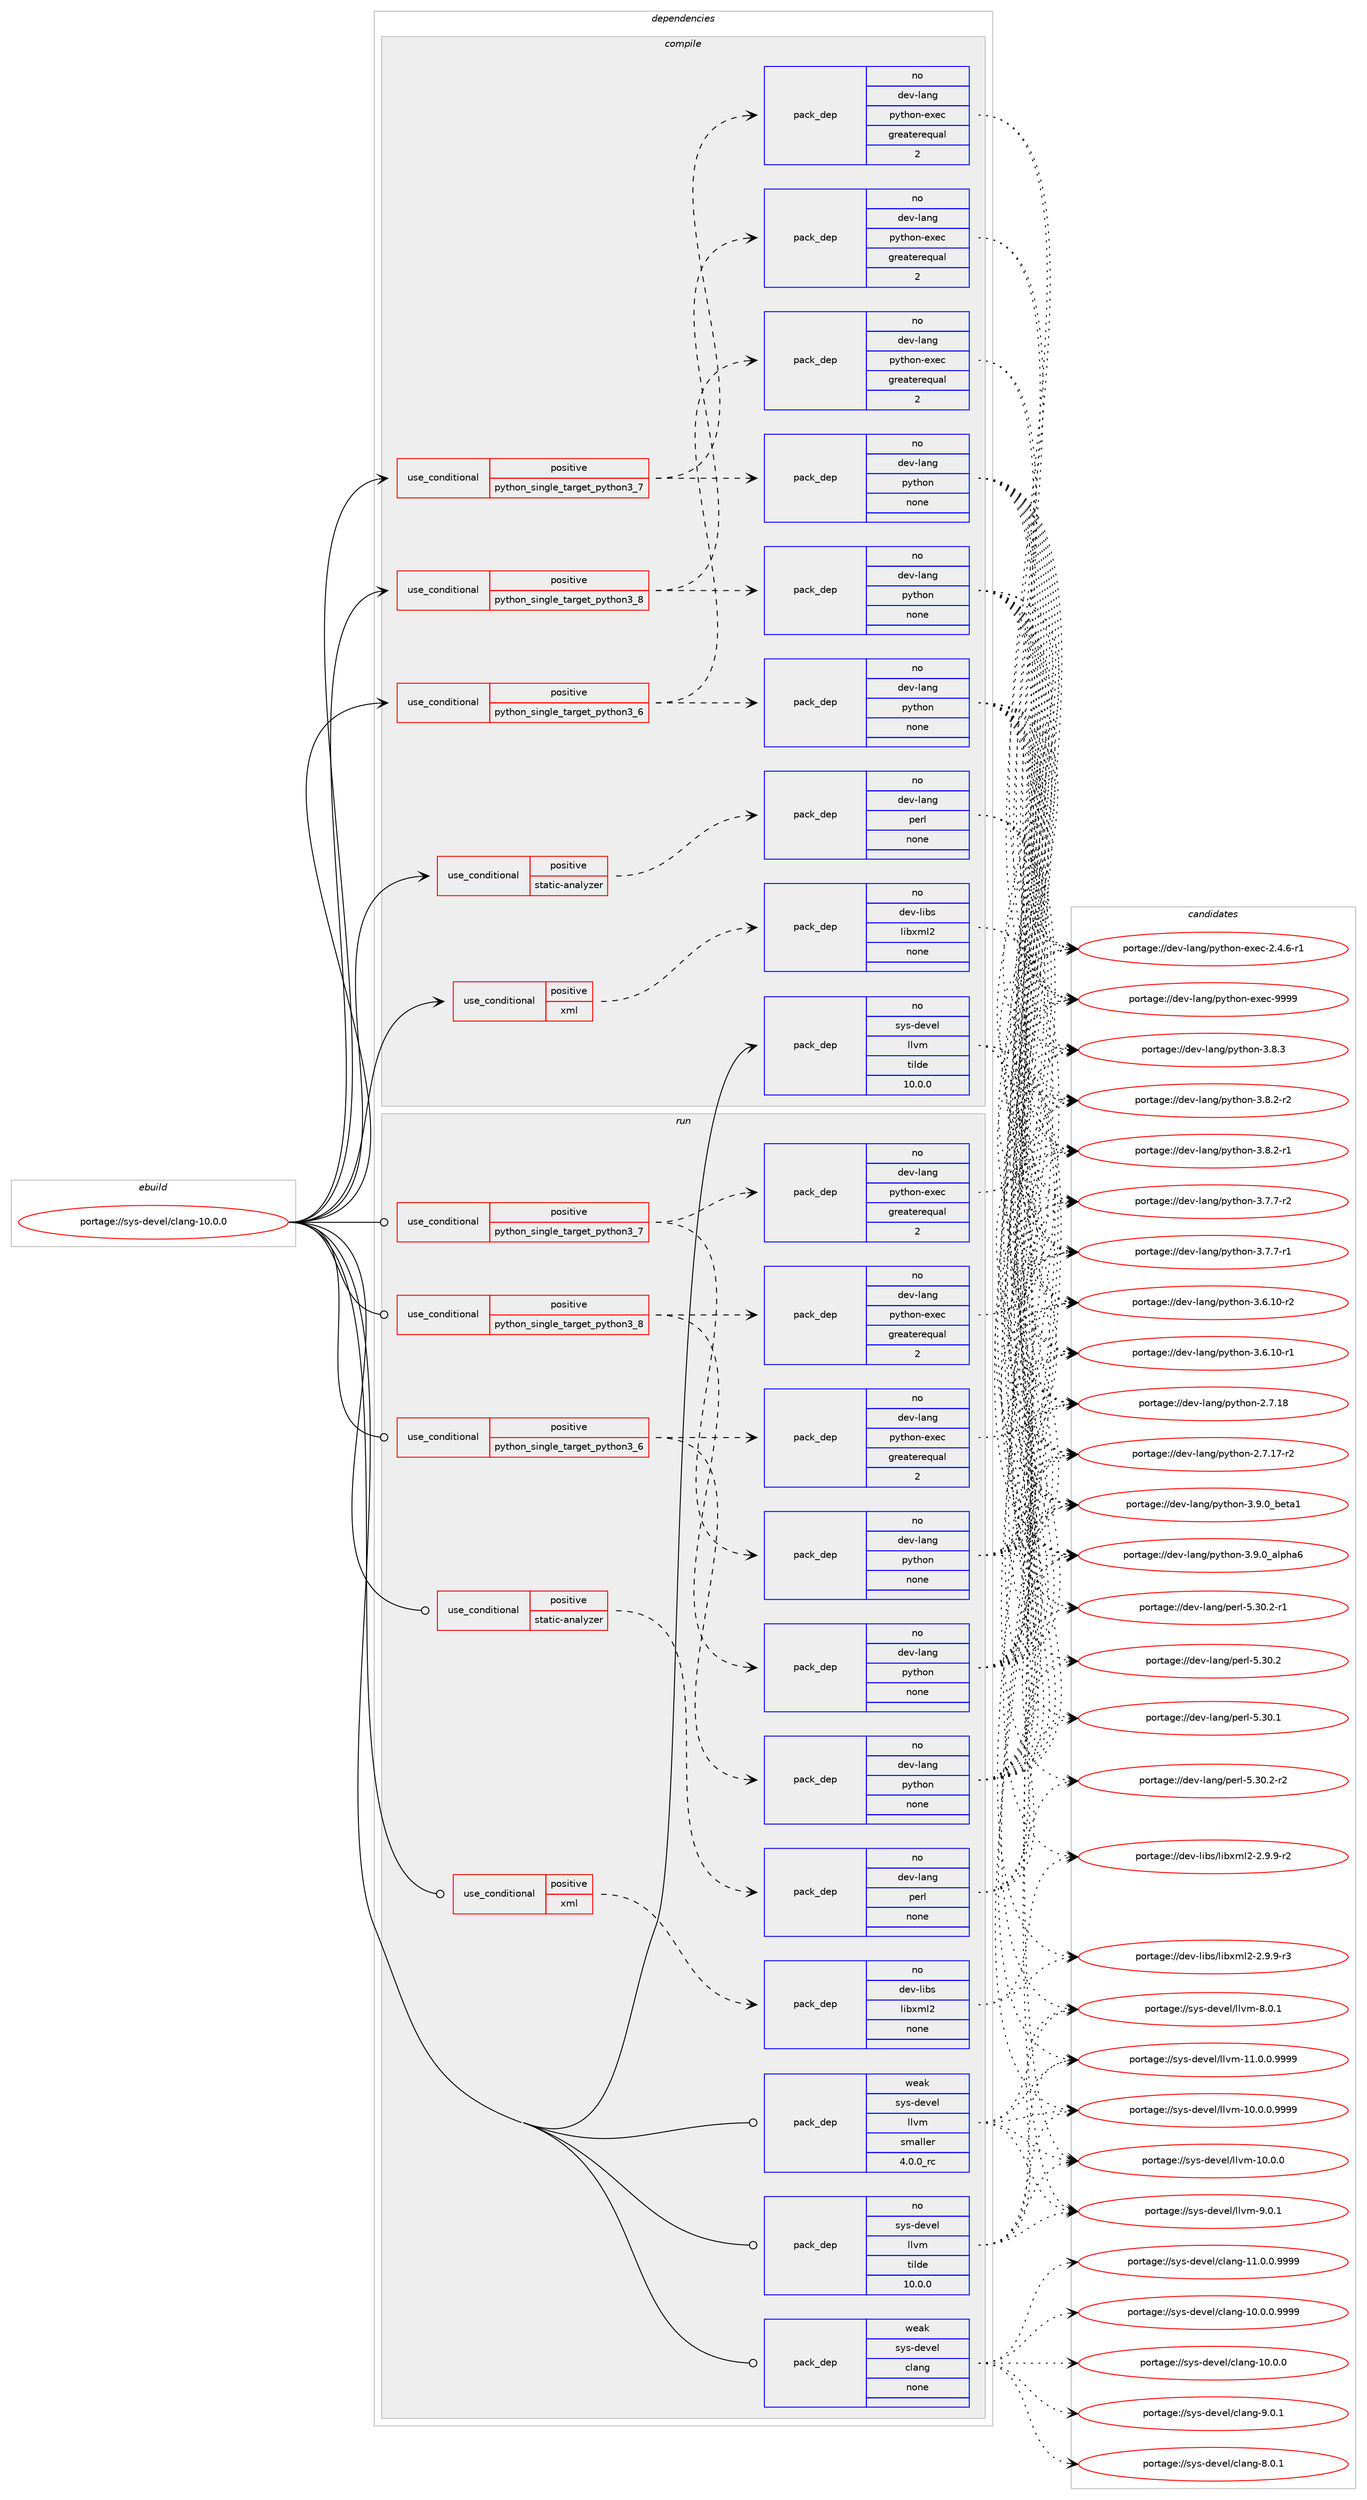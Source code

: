 digraph prolog {

# *************
# Graph options
# *************

newrank=true;
concentrate=true;
compound=true;
graph [rankdir=LR,fontname=Helvetica,fontsize=10,ranksep=1.5];#, ranksep=2.5, nodesep=0.2];
edge  [arrowhead=vee];
node  [fontname=Helvetica,fontsize=10];

# **********
# The ebuild
# **********

subgraph cluster_leftcol {
color=gray;
rank=same;
label=<<i>ebuild</i>>;
id [label="portage://sys-devel/clang-10.0.0", color=red, width=4, href="../sys-devel/clang-10.0.0.svg"];
}

# ****************
# The dependencies
# ****************

subgraph cluster_midcol {
color=gray;
label=<<i>dependencies</i>>;
subgraph cluster_compile {
fillcolor="#eeeeee";
style=filled;
label=<<i>compile</i>>;
subgraph cond583 {
dependency3961 [label=<<TABLE BORDER="0" CELLBORDER="1" CELLSPACING="0" CELLPADDING="4"><TR><TD ROWSPAN="3" CELLPADDING="10">use_conditional</TD></TR><TR><TD>positive</TD></TR><TR><TD>python_single_target_python3_6</TD></TR></TABLE>>, shape=none, color=red];
subgraph pack3286 {
dependency3962 [label=<<TABLE BORDER="0" CELLBORDER="1" CELLSPACING="0" CELLPADDING="4" WIDTH="220"><TR><TD ROWSPAN="6" CELLPADDING="30">pack_dep</TD></TR><TR><TD WIDTH="110">no</TD></TR><TR><TD>dev-lang</TD></TR><TR><TD>python</TD></TR><TR><TD>none</TD></TR><TR><TD></TD></TR></TABLE>>, shape=none, color=blue];
}
dependency3961:e -> dependency3962:w [weight=20,style="dashed",arrowhead="vee"];
subgraph pack3287 {
dependency3963 [label=<<TABLE BORDER="0" CELLBORDER="1" CELLSPACING="0" CELLPADDING="4" WIDTH="220"><TR><TD ROWSPAN="6" CELLPADDING="30">pack_dep</TD></TR><TR><TD WIDTH="110">no</TD></TR><TR><TD>dev-lang</TD></TR><TR><TD>python-exec</TD></TR><TR><TD>greaterequal</TD></TR><TR><TD>2</TD></TR></TABLE>>, shape=none, color=blue];
}
dependency3961:e -> dependency3963:w [weight=20,style="dashed",arrowhead="vee"];
}
id:e -> dependency3961:w [weight=20,style="solid",arrowhead="vee"];
subgraph cond584 {
dependency3964 [label=<<TABLE BORDER="0" CELLBORDER="1" CELLSPACING="0" CELLPADDING="4"><TR><TD ROWSPAN="3" CELLPADDING="10">use_conditional</TD></TR><TR><TD>positive</TD></TR><TR><TD>python_single_target_python3_7</TD></TR></TABLE>>, shape=none, color=red];
subgraph pack3288 {
dependency3965 [label=<<TABLE BORDER="0" CELLBORDER="1" CELLSPACING="0" CELLPADDING="4" WIDTH="220"><TR><TD ROWSPAN="6" CELLPADDING="30">pack_dep</TD></TR><TR><TD WIDTH="110">no</TD></TR><TR><TD>dev-lang</TD></TR><TR><TD>python</TD></TR><TR><TD>none</TD></TR><TR><TD></TD></TR></TABLE>>, shape=none, color=blue];
}
dependency3964:e -> dependency3965:w [weight=20,style="dashed",arrowhead="vee"];
subgraph pack3289 {
dependency3966 [label=<<TABLE BORDER="0" CELLBORDER="1" CELLSPACING="0" CELLPADDING="4" WIDTH="220"><TR><TD ROWSPAN="6" CELLPADDING="30">pack_dep</TD></TR><TR><TD WIDTH="110">no</TD></TR><TR><TD>dev-lang</TD></TR><TR><TD>python-exec</TD></TR><TR><TD>greaterequal</TD></TR><TR><TD>2</TD></TR></TABLE>>, shape=none, color=blue];
}
dependency3964:e -> dependency3966:w [weight=20,style="dashed",arrowhead="vee"];
}
id:e -> dependency3964:w [weight=20,style="solid",arrowhead="vee"];
subgraph cond585 {
dependency3967 [label=<<TABLE BORDER="0" CELLBORDER="1" CELLSPACING="0" CELLPADDING="4"><TR><TD ROWSPAN="3" CELLPADDING="10">use_conditional</TD></TR><TR><TD>positive</TD></TR><TR><TD>python_single_target_python3_8</TD></TR></TABLE>>, shape=none, color=red];
subgraph pack3290 {
dependency3968 [label=<<TABLE BORDER="0" CELLBORDER="1" CELLSPACING="0" CELLPADDING="4" WIDTH="220"><TR><TD ROWSPAN="6" CELLPADDING="30">pack_dep</TD></TR><TR><TD WIDTH="110">no</TD></TR><TR><TD>dev-lang</TD></TR><TR><TD>python</TD></TR><TR><TD>none</TD></TR><TR><TD></TD></TR></TABLE>>, shape=none, color=blue];
}
dependency3967:e -> dependency3968:w [weight=20,style="dashed",arrowhead="vee"];
subgraph pack3291 {
dependency3969 [label=<<TABLE BORDER="0" CELLBORDER="1" CELLSPACING="0" CELLPADDING="4" WIDTH="220"><TR><TD ROWSPAN="6" CELLPADDING="30">pack_dep</TD></TR><TR><TD WIDTH="110">no</TD></TR><TR><TD>dev-lang</TD></TR><TR><TD>python-exec</TD></TR><TR><TD>greaterequal</TD></TR><TR><TD>2</TD></TR></TABLE>>, shape=none, color=blue];
}
dependency3967:e -> dependency3969:w [weight=20,style="dashed",arrowhead="vee"];
}
id:e -> dependency3967:w [weight=20,style="solid",arrowhead="vee"];
subgraph cond586 {
dependency3970 [label=<<TABLE BORDER="0" CELLBORDER="1" CELLSPACING="0" CELLPADDING="4"><TR><TD ROWSPAN="3" CELLPADDING="10">use_conditional</TD></TR><TR><TD>positive</TD></TR><TR><TD>static-analyzer</TD></TR></TABLE>>, shape=none, color=red];
subgraph pack3292 {
dependency3971 [label=<<TABLE BORDER="0" CELLBORDER="1" CELLSPACING="0" CELLPADDING="4" WIDTH="220"><TR><TD ROWSPAN="6" CELLPADDING="30">pack_dep</TD></TR><TR><TD WIDTH="110">no</TD></TR><TR><TD>dev-lang</TD></TR><TR><TD>perl</TD></TR><TR><TD>none</TD></TR><TR><TD></TD></TR></TABLE>>, shape=none, color=blue];
}
dependency3970:e -> dependency3971:w [weight=20,style="dashed",arrowhead="vee"];
}
id:e -> dependency3970:w [weight=20,style="solid",arrowhead="vee"];
subgraph cond587 {
dependency3972 [label=<<TABLE BORDER="0" CELLBORDER="1" CELLSPACING="0" CELLPADDING="4"><TR><TD ROWSPAN="3" CELLPADDING="10">use_conditional</TD></TR><TR><TD>positive</TD></TR><TR><TD>xml</TD></TR></TABLE>>, shape=none, color=red];
subgraph pack3293 {
dependency3973 [label=<<TABLE BORDER="0" CELLBORDER="1" CELLSPACING="0" CELLPADDING="4" WIDTH="220"><TR><TD ROWSPAN="6" CELLPADDING="30">pack_dep</TD></TR><TR><TD WIDTH="110">no</TD></TR><TR><TD>dev-libs</TD></TR><TR><TD>libxml2</TD></TR><TR><TD>none</TD></TR><TR><TD></TD></TR></TABLE>>, shape=none, color=blue];
}
dependency3972:e -> dependency3973:w [weight=20,style="dashed",arrowhead="vee"];
}
id:e -> dependency3972:w [weight=20,style="solid",arrowhead="vee"];
subgraph pack3294 {
dependency3974 [label=<<TABLE BORDER="0" CELLBORDER="1" CELLSPACING="0" CELLPADDING="4" WIDTH="220"><TR><TD ROWSPAN="6" CELLPADDING="30">pack_dep</TD></TR><TR><TD WIDTH="110">no</TD></TR><TR><TD>sys-devel</TD></TR><TR><TD>llvm</TD></TR><TR><TD>tilde</TD></TR><TR><TD>10.0.0</TD></TR></TABLE>>, shape=none, color=blue];
}
id:e -> dependency3974:w [weight=20,style="solid",arrowhead="vee"];
}
subgraph cluster_compileandrun {
fillcolor="#eeeeee";
style=filled;
label=<<i>compile and run</i>>;
}
subgraph cluster_run {
fillcolor="#eeeeee";
style=filled;
label=<<i>run</i>>;
subgraph cond588 {
dependency3975 [label=<<TABLE BORDER="0" CELLBORDER="1" CELLSPACING="0" CELLPADDING="4"><TR><TD ROWSPAN="3" CELLPADDING="10">use_conditional</TD></TR><TR><TD>positive</TD></TR><TR><TD>python_single_target_python3_6</TD></TR></TABLE>>, shape=none, color=red];
subgraph pack3295 {
dependency3976 [label=<<TABLE BORDER="0" CELLBORDER="1" CELLSPACING="0" CELLPADDING="4" WIDTH="220"><TR><TD ROWSPAN="6" CELLPADDING="30">pack_dep</TD></TR><TR><TD WIDTH="110">no</TD></TR><TR><TD>dev-lang</TD></TR><TR><TD>python</TD></TR><TR><TD>none</TD></TR><TR><TD></TD></TR></TABLE>>, shape=none, color=blue];
}
dependency3975:e -> dependency3976:w [weight=20,style="dashed",arrowhead="vee"];
subgraph pack3296 {
dependency3977 [label=<<TABLE BORDER="0" CELLBORDER="1" CELLSPACING="0" CELLPADDING="4" WIDTH="220"><TR><TD ROWSPAN="6" CELLPADDING="30">pack_dep</TD></TR><TR><TD WIDTH="110">no</TD></TR><TR><TD>dev-lang</TD></TR><TR><TD>python-exec</TD></TR><TR><TD>greaterequal</TD></TR><TR><TD>2</TD></TR></TABLE>>, shape=none, color=blue];
}
dependency3975:e -> dependency3977:w [weight=20,style="dashed",arrowhead="vee"];
}
id:e -> dependency3975:w [weight=20,style="solid",arrowhead="odot"];
subgraph cond589 {
dependency3978 [label=<<TABLE BORDER="0" CELLBORDER="1" CELLSPACING="0" CELLPADDING="4"><TR><TD ROWSPAN="3" CELLPADDING="10">use_conditional</TD></TR><TR><TD>positive</TD></TR><TR><TD>python_single_target_python3_7</TD></TR></TABLE>>, shape=none, color=red];
subgraph pack3297 {
dependency3979 [label=<<TABLE BORDER="0" CELLBORDER="1" CELLSPACING="0" CELLPADDING="4" WIDTH="220"><TR><TD ROWSPAN="6" CELLPADDING="30">pack_dep</TD></TR><TR><TD WIDTH="110">no</TD></TR><TR><TD>dev-lang</TD></TR><TR><TD>python</TD></TR><TR><TD>none</TD></TR><TR><TD></TD></TR></TABLE>>, shape=none, color=blue];
}
dependency3978:e -> dependency3979:w [weight=20,style="dashed",arrowhead="vee"];
subgraph pack3298 {
dependency3980 [label=<<TABLE BORDER="0" CELLBORDER="1" CELLSPACING="0" CELLPADDING="4" WIDTH="220"><TR><TD ROWSPAN="6" CELLPADDING="30">pack_dep</TD></TR><TR><TD WIDTH="110">no</TD></TR><TR><TD>dev-lang</TD></TR><TR><TD>python-exec</TD></TR><TR><TD>greaterequal</TD></TR><TR><TD>2</TD></TR></TABLE>>, shape=none, color=blue];
}
dependency3978:e -> dependency3980:w [weight=20,style="dashed",arrowhead="vee"];
}
id:e -> dependency3978:w [weight=20,style="solid",arrowhead="odot"];
subgraph cond590 {
dependency3981 [label=<<TABLE BORDER="0" CELLBORDER="1" CELLSPACING="0" CELLPADDING="4"><TR><TD ROWSPAN="3" CELLPADDING="10">use_conditional</TD></TR><TR><TD>positive</TD></TR><TR><TD>python_single_target_python3_8</TD></TR></TABLE>>, shape=none, color=red];
subgraph pack3299 {
dependency3982 [label=<<TABLE BORDER="0" CELLBORDER="1" CELLSPACING="0" CELLPADDING="4" WIDTH="220"><TR><TD ROWSPAN="6" CELLPADDING="30">pack_dep</TD></TR><TR><TD WIDTH="110">no</TD></TR><TR><TD>dev-lang</TD></TR><TR><TD>python</TD></TR><TR><TD>none</TD></TR><TR><TD></TD></TR></TABLE>>, shape=none, color=blue];
}
dependency3981:e -> dependency3982:w [weight=20,style="dashed",arrowhead="vee"];
subgraph pack3300 {
dependency3983 [label=<<TABLE BORDER="0" CELLBORDER="1" CELLSPACING="0" CELLPADDING="4" WIDTH="220"><TR><TD ROWSPAN="6" CELLPADDING="30">pack_dep</TD></TR><TR><TD WIDTH="110">no</TD></TR><TR><TD>dev-lang</TD></TR><TR><TD>python-exec</TD></TR><TR><TD>greaterequal</TD></TR><TR><TD>2</TD></TR></TABLE>>, shape=none, color=blue];
}
dependency3981:e -> dependency3983:w [weight=20,style="dashed",arrowhead="vee"];
}
id:e -> dependency3981:w [weight=20,style="solid",arrowhead="odot"];
subgraph cond591 {
dependency3984 [label=<<TABLE BORDER="0" CELLBORDER="1" CELLSPACING="0" CELLPADDING="4"><TR><TD ROWSPAN="3" CELLPADDING="10">use_conditional</TD></TR><TR><TD>positive</TD></TR><TR><TD>static-analyzer</TD></TR></TABLE>>, shape=none, color=red];
subgraph pack3301 {
dependency3985 [label=<<TABLE BORDER="0" CELLBORDER="1" CELLSPACING="0" CELLPADDING="4" WIDTH="220"><TR><TD ROWSPAN="6" CELLPADDING="30">pack_dep</TD></TR><TR><TD WIDTH="110">no</TD></TR><TR><TD>dev-lang</TD></TR><TR><TD>perl</TD></TR><TR><TD>none</TD></TR><TR><TD></TD></TR></TABLE>>, shape=none, color=blue];
}
dependency3984:e -> dependency3985:w [weight=20,style="dashed",arrowhead="vee"];
}
id:e -> dependency3984:w [weight=20,style="solid",arrowhead="odot"];
subgraph cond592 {
dependency3986 [label=<<TABLE BORDER="0" CELLBORDER="1" CELLSPACING="0" CELLPADDING="4"><TR><TD ROWSPAN="3" CELLPADDING="10">use_conditional</TD></TR><TR><TD>positive</TD></TR><TR><TD>xml</TD></TR></TABLE>>, shape=none, color=red];
subgraph pack3302 {
dependency3987 [label=<<TABLE BORDER="0" CELLBORDER="1" CELLSPACING="0" CELLPADDING="4" WIDTH="220"><TR><TD ROWSPAN="6" CELLPADDING="30">pack_dep</TD></TR><TR><TD WIDTH="110">no</TD></TR><TR><TD>dev-libs</TD></TR><TR><TD>libxml2</TD></TR><TR><TD>none</TD></TR><TR><TD></TD></TR></TABLE>>, shape=none, color=blue];
}
dependency3986:e -> dependency3987:w [weight=20,style="dashed",arrowhead="vee"];
}
id:e -> dependency3986:w [weight=20,style="solid",arrowhead="odot"];
subgraph pack3303 {
dependency3988 [label=<<TABLE BORDER="0" CELLBORDER="1" CELLSPACING="0" CELLPADDING="4" WIDTH="220"><TR><TD ROWSPAN="6" CELLPADDING="30">pack_dep</TD></TR><TR><TD WIDTH="110">no</TD></TR><TR><TD>sys-devel</TD></TR><TR><TD>llvm</TD></TR><TR><TD>tilde</TD></TR><TR><TD>10.0.0</TD></TR></TABLE>>, shape=none, color=blue];
}
id:e -> dependency3988:w [weight=20,style="solid",arrowhead="odot"];
subgraph pack3304 {
dependency3989 [label=<<TABLE BORDER="0" CELLBORDER="1" CELLSPACING="0" CELLPADDING="4" WIDTH="220"><TR><TD ROWSPAN="6" CELLPADDING="30">pack_dep</TD></TR><TR><TD WIDTH="110">weak</TD></TR><TR><TD>sys-devel</TD></TR><TR><TD>clang</TD></TR><TR><TD>none</TD></TR><TR><TD></TD></TR></TABLE>>, shape=none, color=blue];
}
id:e -> dependency3989:w [weight=20,style="solid",arrowhead="odot"];
subgraph pack3305 {
dependency3990 [label=<<TABLE BORDER="0" CELLBORDER="1" CELLSPACING="0" CELLPADDING="4" WIDTH="220"><TR><TD ROWSPAN="6" CELLPADDING="30">pack_dep</TD></TR><TR><TD WIDTH="110">weak</TD></TR><TR><TD>sys-devel</TD></TR><TR><TD>llvm</TD></TR><TR><TD>smaller</TD></TR><TR><TD>4.0.0_rc</TD></TR></TABLE>>, shape=none, color=blue];
}
id:e -> dependency3990:w [weight=20,style="solid",arrowhead="odot"];
}
}

# **************
# The candidates
# **************

subgraph cluster_choices {
rank=same;
color=gray;
label=<<i>candidates</i>>;

subgraph choice3286 {
color=black;
nodesep=1;
choice10010111845108971101034711212111610411111045514657464895981011169749 [label="portage://dev-lang/python-3.9.0_beta1", color=red, width=4,href="../dev-lang/python-3.9.0_beta1.svg"];
choice10010111845108971101034711212111610411111045514657464895971081121049754 [label="portage://dev-lang/python-3.9.0_alpha6", color=red, width=4,href="../dev-lang/python-3.9.0_alpha6.svg"];
choice100101118451089711010347112121116104111110455146564651 [label="portage://dev-lang/python-3.8.3", color=red, width=4,href="../dev-lang/python-3.8.3.svg"];
choice1001011184510897110103471121211161041111104551465646504511450 [label="portage://dev-lang/python-3.8.2-r2", color=red, width=4,href="../dev-lang/python-3.8.2-r2.svg"];
choice1001011184510897110103471121211161041111104551465646504511449 [label="portage://dev-lang/python-3.8.2-r1", color=red, width=4,href="../dev-lang/python-3.8.2-r1.svg"];
choice1001011184510897110103471121211161041111104551465546554511450 [label="portage://dev-lang/python-3.7.7-r2", color=red, width=4,href="../dev-lang/python-3.7.7-r2.svg"];
choice1001011184510897110103471121211161041111104551465546554511449 [label="portage://dev-lang/python-3.7.7-r1", color=red, width=4,href="../dev-lang/python-3.7.7-r1.svg"];
choice100101118451089711010347112121116104111110455146544649484511450 [label="portage://dev-lang/python-3.6.10-r2", color=red, width=4,href="../dev-lang/python-3.6.10-r2.svg"];
choice100101118451089711010347112121116104111110455146544649484511449 [label="portage://dev-lang/python-3.6.10-r1", color=red, width=4,href="../dev-lang/python-3.6.10-r1.svg"];
choice10010111845108971101034711212111610411111045504655464956 [label="portage://dev-lang/python-2.7.18", color=red, width=4,href="../dev-lang/python-2.7.18.svg"];
choice100101118451089711010347112121116104111110455046554649554511450 [label="portage://dev-lang/python-2.7.17-r2", color=red, width=4,href="../dev-lang/python-2.7.17-r2.svg"];
dependency3962:e -> choice10010111845108971101034711212111610411111045514657464895981011169749:w [style=dotted,weight="100"];
dependency3962:e -> choice10010111845108971101034711212111610411111045514657464895971081121049754:w [style=dotted,weight="100"];
dependency3962:e -> choice100101118451089711010347112121116104111110455146564651:w [style=dotted,weight="100"];
dependency3962:e -> choice1001011184510897110103471121211161041111104551465646504511450:w [style=dotted,weight="100"];
dependency3962:e -> choice1001011184510897110103471121211161041111104551465646504511449:w [style=dotted,weight="100"];
dependency3962:e -> choice1001011184510897110103471121211161041111104551465546554511450:w [style=dotted,weight="100"];
dependency3962:e -> choice1001011184510897110103471121211161041111104551465546554511449:w [style=dotted,weight="100"];
dependency3962:e -> choice100101118451089711010347112121116104111110455146544649484511450:w [style=dotted,weight="100"];
dependency3962:e -> choice100101118451089711010347112121116104111110455146544649484511449:w [style=dotted,weight="100"];
dependency3962:e -> choice10010111845108971101034711212111610411111045504655464956:w [style=dotted,weight="100"];
dependency3962:e -> choice100101118451089711010347112121116104111110455046554649554511450:w [style=dotted,weight="100"];
}
subgraph choice3287 {
color=black;
nodesep=1;
choice10010111845108971101034711212111610411111045101120101994557575757 [label="portage://dev-lang/python-exec-9999", color=red, width=4,href="../dev-lang/python-exec-9999.svg"];
choice10010111845108971101034711212111610411111045101120101994550465246544511449 [label="portage://dev-lang/python-exec-2.4.6-r1", color=red, width=4,href="../dev-lang/python-exec-2.4.6-r1.svg"];
dependency3963:e -> choice10010111845108971101034711212111610411111045101120101994557575757:w [style=dotted,weight="100"];
dependency3963:e -> choice10010111845108971101034711212111610411111045101120101994550465246544511449:w [style=dotted,weight="100"];
}
subgraph choice3288 {
color=black;
nodesep=1;
choice10010111845108971101034711212111610411111045514657464895981011169749 [label="portage://dev-lang/python-3.9.0_beta1", color=red, width=4,href="../dev-lang/python-3.9.0_beta1.svg"];
choice10010111845108971101034711212111610411111045514657464895971081121049754 [label="portage://dev-lang/python-3.9.0_alpha6", color=red, width=4,href="../dev-lang/python-3.9.0_alpha6.svg"];
choice100101118451089711010347112121116104111110455146564651 [label="portage://dev-lang/python-3.8.3", color=red, width=4,href="../dev-lang/python-3.8.3.svg"];
choice1001011184510897110103471121211161041111104551465646504511450 [label="portage://dev-lang/python-3.8.2-r2", color=red, width=4,href="../dev-lang/python-3.8.2-r2.svg"];
choice1001011184510897110103471121211161041111104551465646504511449 [label="portage://dev-lang/python-3.8.2-r1", color=red, width=4,href="../dev-lang/python-3.8.2-r1.svg"];
choice1001011184510897110103471121211161041111104551465546554511450 [label="portage://dev-lang/python-3.7.7-r2", color=red, width=4,href="../dev-lang/python-3.7.7-r2.svg"];
choice1001011184510897110103471121211161041111104551465546554511449 [label="portage://dev-lang/python-3.7.7-r1", color=red, width=4,href="../dev-lang/python-3.7.7-r1.svg"];
choice100101118451089711010347112121116104111110455146544649484511450 [label="portage://dev-lang/python-3.6.10-r2", color=red, width=4,href="../dev-lang/python-3.6.10-r2.svg"];
choice100101118451089711010347112121116104111110455146544649484511449 [label="portage://dev-lang/python-3.6.10-r1", color=red, width=4,href="../dev-lang/python-3.6.10-r1.svg"];
choice10010111845108971101034711212111610411111045504655464956 [label="portage://dev-lang/python-2.7.18", color=red, width=4,href="../dev-lang/python-2.7.18.svg"];
choice100101118451089711010347112121116104111110455046554649554511450 [label="portage://dev-lang/python-2.7.17-r2", color=red, width=4,href="../dev-lang/python-2.7.17-r2.svg"];
dependency3965:e -> choice10010111845108971101034711212111610411111045514657464895981011169749:w [style=dotted,weight="100"];
dependency3965:e -> choice10010111845108971101034711212111610411111045514657464895971081121049754:w [style=dotted,weight="100"];
dependency3965:e -> choice100101118451089711010347112121116104111110455146564651:w [style=dotted,weight="100"];
dependency3965:e -> choice1001011184510897110103471121211161041111104551465646504511450:w [style=dotted,weight="100"];
dependency3965:e -> choice1001011184510897110103471121211161041111104551465646504511449:w [style=dotted,weight="100"];
dependency3965:e -> choice1001011184510897110103471121211161041111104551465546554511450:w [style=dotted,weight="100"];
dependency3965:e -> choice1001011184510897110103471121211161041111104551465546554511449:w [style=dotted,weight="100"];
dependency3965:e -> choice100101118451089711010347112121116104111110455146544649484511450:w [style=dotted,weight="100"];
dependency3965:e -> choice100101118451089711010347112121116104111110455146544649484511449:w [style=dotted,weight="100"];
dependency3965:e -> choice10010111845108971101034711212111610411111045504655464956:w [style=dotted,weight="100"];
dependency3965:e -> choice100101118451089711010347112121116104111110455046554649554511450:w [style=dotted,weight="100"];
}
subgraph choice3289 {
color=black;
nodesep=1;
choice10010111845108971101034711212111610411111045101120101994557575757 [label="portage://dev-lang/python-exec-9999", color=red, width=4,href="../dev-lang/python-exec-9999.svg"];
choice10010111845108971101034711212111610411111045101120101994550465246544511449 [label="portage://dev-lang/python-exec-2.4.6-r1", color=red, width=4,href="../dev-lang/python-exec-2.4.6-r1.svg"];
dependency3966:e -> choice10010111845108971101034711212111610411111045101120101994557575757:w [style=dotted,weight="100"];
dependency3966:e -> choice10010111845108971101034711212111610411111045101120101994550465246544511449:w [style=dotted,weight="100"];
}
subgraph choice3290 {
color=black;
nodesep=1;
choice10010111845108971101034711212111610411111045514657464895981011169749 [label="portage://dev-lang/python-3.9.0_beta1", color=red, width=4,href="../dev-lang/python-3.9.0_beta1.svg"];
choice10010111845108971101034711212111610411111045514657464895971081121049754 [label="portage://dev-lang/python-3.9.0_alpha6", color=red, width=4,href="../dev-lang/python-3.9.0_alpha6.svg"];
choice100101118451089711010347112121116104111110455146564651 [label="portage://dev-lang/python-3.8.3", color=red, width=4,href="../dev-lang/python-3.8.3.svg"];
choice1001011184510897110103471121211161041111104551465646504511450 [label="portage://dev-lang/python-3.8.2-r2", color=red, width=4,href="../dev-lang/python-3.8.2-r2.svg"];
choice1001011184510897110103471121211161041111104551465646504511449 [label="portage://dev-lang/python-3.8.2-r1", color=red, width=4,href="../dev-lang/python-3.8.2-r1.svg"];
choice1001011184510897110103471121211161041111104551465546554511450 [label="portage://dev-lang/python-3.7.7-r2", color=red, width=4,href="../dev-lang/python-3.7.7-r2.svg"];
choice1001011184510897110103471121211161041111104551465546554511449 [label="portage://dev-lang/python-3.7.7-r1", color=red, width=4,href="../dev-lang/python-3.7.7-r1.svg"];
choice100101118451089711010347112121116104111110455146544649484511450 [label="portage://dev-lang/python-3.6.10-r2", color=red, width=4,href="../dev-lang/python-3.6.10-r2.svg"];
choice100101118451089711010347112121116104111110455146544649484511449 [label="portage://dev-lang/python-3.6.10-r1", color=red, width=4,href="../dev-lang/python-3.6.10-r1.svg"];
choice10010111845108971101034711212111610411111045504655464956 [label="portage://dev-lang/python-2.7.18", color=red, width=4,href="../dev-lang/python-2.7.18.svg"];
choice100101118451089711010347112121116104111110455046554649554511450 [label="portage://dev-lang/python-2.7.17-r2", color=red, width=4,href="../dev-lang/python-2.7.17-r2.svg"];
dependency3968:e -> choice10010111845108971101034711212111610411111045514657464895981011169749:w [style=dotted,weight="100"];
dependency3968:e -> choice10010111845108971101034711212111610411111045514657464895971081121049754:w [style=dotted,weight="100"];
dependency3968:e -> choice100101118451089711010347112121116104111110455146564651:w [style=dotted,weight="100"];
dependency3968:e -> choice1001011184510897110103471121211161041111104551465646504511450:w [style=dotted,weight="100"];
dependency3968:e -> choice1001011184510897110103471121211161041111104551465646504511449:w [style=dotted,weight="100"];
dependency3968:e -> choice1001011184510897110103471121211161041111104551465546554511450:w [style=dotted,weight="100"];
dependency3968:e -> choice1001011184510897110103471121211161041111104551465546554511449:w [style=dotted,weight="100"];
dependency3968:e -> choice100101118451089711010347112121116104111110455146544649484511450:w [style=dotted,weight="100"];
dependency3968:e -> choice100101118451089711010347112121116104111110455146544649484511449:w [style=dotted,weight="100"];
dependency3968:e -> choice10010111845108971101034711212111610411111045504655464956:w [style=dotted,weight="100"];
dependency3968:e -> choice100101118451089711010347112121116104111110455046554649554511450:w [style=dotted,weight="100"];
}
subgraph choice3291 {
color=black;
nodesep=1;
choice10010111845108971101034711212111610411111045101120101994557575757 [label="portage://dev-lang/python-exec-9999", color=red, width=4,href="../dev-lang/python-exec-9999.svg"];
choice10010111845108971101034711212111610411111045101120101994550465246544511449 [label="portage://dev-lang/python-exec-2.4.6-r1", color=red, width=4,href="../dev-lang/python-exec-2.4.6-r1.svg"];
dependency3969:e -> choice10010111845108971101034711212111610411111045101120101994557575757:w [style=dotted,weight="100"];
dependency3969:e -> choice10010111845108971101034711212111610411111045101120101994550465246544511449:w [style=dotted,weight="100"];
}
subgraph choice3292 {
color=black;
nodesep=1;
choice100101118451089711010347112101114108455346514846504511450 [label="portage://dev-lang/perl-5.30.2-r2", color=red, width=4,href="../dev-lang/perl-5.30.2-r2.svg"];
choice100101118451089711010347112101114108455346514846504511449 [label="portage://dev-lang/perl-5.30.2-r1", color=red, width=4,href="../dev-lang/perl-5.30.2-r1.svg"];
choice10010111845108971101034711210111410845534651484650 [label="portage://dev-lang/perl-5.30.2", color=red, width=4,href="../dev-lang/perl-5.30.2.svg"];
choice10010111845108971101034711210111410845534651484649 [label="portage://dev-lang/perl-5.30.1", color=red, width=4,href="../dev-lang/perl-5.30.1.svg"];
dependency3971:e -> choice100101118451089711010347112101114108455346514846504511450:w [style=dotted,weight="100"];
dependency3971:e -> choice100101118451089711010347112101114108455346514846504511449:w [style=dotted,weight="100"];
dependency3971:e -> choice10010111845108971101034711210111410845534651484650:w [style=dotted,weight="100"];
dependency3971:e -> choice10010111845108971101034711210111410845534651484649:w [style=dotted,weight="100"];
}
subgraph choice3293 {
color=black;
nodesep=1;
choice10010111845108105981154710810598120109108504550465746574511451 [label="portage://dev-libs/libxml2-2.9.9-r3", color=red, width=4,href="../dev-libs/libxml2-2.9.9-r3.svg"];
choice10010111845108105981154710810598120109108504550465746574511450 [label="portage://dev-libs/libxml2-2.9.9-r2", color=red, width=4,href="../dev-libs/libxml2-2.9.9-r2.svg"];
dependency3973:e -> choice10010111845108105981154710810598120109108504550465746574511451:w [style=dotted,weight="100"];
dependency3973:e -> choice10010111845108105981154710810598120109108504550465746574511450:w [style=dotted,weight="100"];
}
subgraph choice3294 {
color=black;
nodesep=1;
choice1151211154510010111810110847108108118109455746484649 [label="portage://sys-devel/llvm-9.0.1", color=red, width=4,href="../sys-devel/llvm-9.0.1.svg"];
choice1151211154510010111810110847108108118109455646484649 [label="portage://sys-devel/llvm-8.0.1", color=red, width=4,href="../sys-devel/llvm-8.0.1.svg"];
choice1151211154510010111810110847108108118109454949464846484657575757 [label="portage://sys-devel/llvm-11.0.0.9999", color=red, width=4,href="../sys-devel/llvm-11.0.0.9999.svg"];
choice1151211154510010111810110847108108118109454948464846484657575757 [label="portage://sys-devel/llvm-10.0.0.9999", color=red, width=4,href="../sys-devel/llvm-10.0.0.9999.svg"];
choice115121115451001011181011084710810811810945494846484648 [label="portage://sys-devel/llvm-10.0.0", color=red, width=4,href="../sys-devel/llvm-10.0.0.svg"];
dependency3974:e -> choice1151211154510010111810110847108108118109455746484649:w [style=dotted,weight="100"];
dependency3974:e -> choice1151211154510010111810110847108108118109455646484649:w [style=dotted,weight="100"];
dependency3974:e -> choice1151211154510010111810110847108108118109454949464846484657575757:w [style=dotted,weight="100"];
dependency3974:e -> choice1151211154510010111810110847108108118109454948464846484657575757:w [style=dotted,weight="100"];
dependency3974:e -> choice115121115451001011181011084710810811810945494846484648:w [style=dotted,weight="100"];
}
subgraph choice3295 {
color=black;
nodesep=1;
choice10010111845108971101034711212111610411111045514657464895981011169749 [label="portage://dev-lang/python-3.9.0_beta1", color=red, width=4,href="../dev-lang/python-3.9.0_beta1.svg"];
choice10010111845108971101034711212111610411111045514657464895971081121049754 [label="portage://dev-lang/python-3.9.0_alpha6", color=red, width=4,href="../dev-lang/python-3.9.0_alpha6.svg"];
choice100101118451089711010347112121116104111110455146564651 [label="portage://dev-lang/python-3.8.3", color=red, width=4,href="../dev-lang/python-3.8.3.svg"];
choice1001011184510897110103471121211161041111104551465646504511450 [label="portage://dev-lang/python-3.8.2-r2", color=red, width=4,href="../dev-lang/python-3.8.2-r2.svg"];
choice1001011184510897110103471121211161041111104551465646504511449 [label="portage://dev-lang/python-3.8.2-r1", color=red, width=4,href="../dev-lang/python-3.8.2-r1.svg"];
choice1001011184510897110103471121211161041111104551465546554511450 [label="portage://dev-lang/python-3.7.7-r2", color=red, width=4,href="../dev-lang/python-3.7.7-r2.svg"];
choice1001011184510897110103471121211161041111104551465546554511449 [label="portage://dev-lang/python-3.7.7-r1", color=red, width=4,href="../dev-lang/python-3.7.7-r1.svg"];
choice100101118451089711010347112121116104111110455146544649484511450 [label="portage://dev-lang/python-3.6.10-r2", color=red, width=4,href="../dev-lang/python-3.6.10-r2.svg"];
choice100101118451089711010347112121116104111110455146544649484511449 [label="portage://dev-lang/python-3.6.10-r1", color=red, width=4,href="../dev-lang/python-3.6.10-r1.svg"];
choice10010111845108971101034711212111610411111045504655464956 [label="portage://dev-lang/python-2.7.18", color=red, width=4,href="../dev-lang/python-2.7.18.svg"];
choice100101118451089711010347112121116104111110455046554649554511450 [label="portage://dev-lang/python-2.7.17-r2", color=red, width=4,href="../dev-lang/python-2.7.17-r2.svg"];
dependency3976:e -> choice10010111845108971101034711212111610411111045514657464895981011169749:w [style=dotted,weight="100"];
dependency3976:e -> choice10010111845108971101034711212111610411111045514657464895971081121049754:w [style=dotted,weight="100"];
dependency3976:e -> choice100101118451089711010347112121116104111110455146564651:w [style=dotted,weight="100"];
dependency3976:e -> choice1001011184510897110103471121211161041111104551465646504511450:w [style=dotted,weight="100"];
dependency3976:e -> choice1001011184510897110103471121211161041111104551465646504511449:w [style=dotted,weight="100"];
dependency3976:e -> choice1001011184510897110103471121211161041111104551465546554511450:w [style=dotted,weight="100"];
dependency3976:e -> choice1001011184510897110103471121211161041111104551465546554511449:w [style=dotted,weight="100"];
dependency3976:e -> choice100101118451089711010347112121116104111110455146544649484511450:w [style=dotted,weight="100"];
dependency3976:e -> choice100101118451089711010347112121116104111110455146544649484511449:w [style=dotted,weight="100"];
dependency3976:e -> choice10010111845108971101034711212111610411111045504655464956:w [style=dotted,weight="100"];
dependency3976:e -> choice100101118451089711010347112121116104111110455046554649554511450:w [style=dotted,weight="100"];
}
subgraph choice3296 {
color=black;
nodesep=1;
choice10010111845108971101034711212111610411111045101120101994557575757 [label="portage://dev-lang/python-exec-9999", color=red, width=4,href="../dev-lang/python-exec-9999.svg"];
choice10010111845108971101034711212111610411111045101120101994550465246544511449 [label="portage://dev-lang/python-exec-2.4.6-r1", color=red, width=4,href="../dev-lang/python-exec-2.4.6-r1.svg"];
dependency3977:e -> choice10010111845108971101034711212111610411111045101120101994557575757:w [style=dotted,weight="100"];
dependency3977:e -> choice10010111845108971101034711212111610411111045101120101994550465246544511449:w [style=dotted,weight="100"];
}
subgraph choice3297 {
color=black;
nodesep=1;
choice10010111845108971101034711212111610411111045514657464895981011169749 [label="portage://dev-lang/python-3.9.0_beta1", color=red, width=4,href="../dev-lang/python-3.9.0_beta1.svg"];
choice10010111845108971101034711212111610411111045514657464895971081121049754 [label="portage://dev-lang/python-3.9.0_alpha6", color=red, width=4,href="../dev-lang/python-3.9.0_alpha6.svg"];
choice100101118451089711010347112121116104111110455146564651 [label="portage://dev-lang/python-3.8.3", color=red, width=4,href="../dev-lang/python-3.8.3.svg"];
choice1001011184510897110103471121211161041111104551465646504511450 [label="portage://dev-lang/python-3.8.2-r2", color=red, width=4,href="../dev-lang/python-3.8.2-r2.svg"];
choice1001011184510897110103471121211161041111104551465646504511449 [label="portage://dev-lang/python-3.8.2-r1", color=red, width=4,href="../dev-lang/python-3.8.2-r1.svg"];
choice1001011184510897110103471121211161041111104551465546554511450 [label="portage://dev-lang/python-3.7.7-r2", color=red, width=4,href="../dev-lang/python-3.7.7-r2.svg"];
choice1001011184510897110103471121211161041111104551465546554511449 [label="portage://dev-lang/python-3.7.7-r1", color=red, width=4,href="../dev-lang/python-3.7.7-r1.svg"];
choice100101118451089711010347112121116104111110455146544649484511450 [label="portage://dev-lang/python-3.6.10-r2", color=red, width=4,href="../dev-lang/python-3.6.10-r2.svg"];
choice100101118451089711010347112121116104111110455146544649484511449 [label="portage://dev-lang/python-3.6.10-r1", color=red, width=4,href="../dev-lang/python-3.6.10-r1.svg"];
choice10010111845108971101034711212111610411111045504655464956 [label="portage://dev-lang/python-2.7.18", color=red, width=4,href="../dev-lang/python-2.7.18.svg"];
choice100101118451089711010347112121116104111110455046554649554511450 [label="portage://dev-lang/python-2.7.17-r2", color=red, width=4,href="../dev-lang/python-2.7.17-r2.svg"];
dependency3979:e -> choice10010111845108971101034711212111610411111045514657464895981011169749:w [style=dotted,weight="100"];
dependency3979:e -> choice10010111845108971101034711212111610411111045514657464895971081121049754:w [style=dotted,weight="100"];
dependency3979:e -> choice100101118451089711010347112121116104111110455146564651:w [style=dotted,weight="100"];
dependency3979:e -> choice1001011184510897110103471121211161041111104551465646504511450:w [style=dotted,weight="100"];
dependency3979:e -> choice1001011184510897110103471121211161041111104551465646504511449:w [style=dotted,weight="100"];
dependency3979:e -> choice1001011184510897110103471121211161041111104551465546554511450:w [style=dotted,weight="100"];
dependency3979:e -> choice1001011184510897110103471121211161041111104551465546554511449:w [style=dotted,weight="100"];
dependency3979:e -> choice100101118451089711010347112121116104111110455146544649484511450:w [style=dotted,weight="100"];
dependency3979:e -> choice100101118451089711010347112121116104111110455146544649484511449:w [style=dotted,weight="100"];
dependency3979:e -> choice10010111845108971101034711212111610411111045504655464956:w [style=dotted,weight="100"];
dependency3979:e -> choice100101118451089711010347112121116104111110455046554649554511450:w [style=dotted,weight="100"];
}
subgraph choice3298 {
color=black;
nodesep=1;
choice10010111845108971101034711212111610411111045101120101994557575757 [label="portage://dev-lang/python-exec-9999", color=red, width=4,href="../dev-lang/python-exec-9999.svg"];
choice10010111845108971101034711212111610411111045101120101994550465246544511449 [label="portage://dev-lang/python-exec-2.4.6-r1", color=red, width=4,href="../dev-lang/python-exec-2.4.6-r1.svg"];
dependency3980:e -> choice10010111845108971101034711212111610411111045101120101994557575757:w [style=dotted,weight="100"];
dependency3980:e -> choice10010111845108971101034711212111610411111045101120101994550465246544511449:w [style=dotted,weight="100"];
}
subgraph choice3299 {
color=black;
nodesep=1;
choice10010111845108971101034711212111610411111045514657464895981011169749 [label="portage://dev-lang/python-3.9.0_beta1", color=red, width=4,href="../dev-lang/python-3.9.0_beta1.svg"];
choice10010111845108971101034711212111610411111045514657464895971081121049754 [label="portage://dev-lang/python-3.9.0_alpha6", color=red, width=4,href="../dev-lang/python-3.9.0_alpha6.svg"];
choice100101118451089711010347112121116104111110455146564651 [label="portage://dev-lang/python-3.8.3", color=red, width=4,href="../dev-lang/python-3.8.3.svg"];
choice1001011184510897110103471121211161041111104551465646504511450 [label="portage://dev-lang/python-3.8.2-r2", color=red, width=4,href="../dev-lang/python-3.8.2-r2.svg"];
choice1001011184510897110103471121211161041111104551465646504511449 [label="portage://dev-lang/python-3.8.2-r1", color=red, width=4,href="../dev-lang/python-3.8.2-r1.svg"];
choice1001011184510897110103471121211161041111104551465546554511450 [label="portage://dev-lang/python-3.7.7-r2", color=red, width=4,href="../dev-lang/python-3.7.7-r2.svg"];
choice1001011184510897110103471121211161041111104551465546554511449 [label="portage://dev-lang/python-3.7.7-r1", color=red, width=4,href="../dev-lang/python-3.7.7-r1.svg"];
choice100101118451089711010347112121116104111110455146544649484511450 [label="portage://dev-lang/python-3.6.10-r2", color=red, width=4,href="../dev-lang/python-3.6.10-r2.svg"];
choice100101118451089711010347112121116104111110455146544649484511449 [label="portage://dev-lang/python-3.6.10-r1", color=red, width=4,href="../dev-lang/python-3.6.10-r1.svg"];
choice10010111845108971101034711212111610411111045504655464956 [label="portage://dev-lang/python-2.7.18", color=red, width=4,href="../dev-lang/python-2.7.18.svg"];
choice100101118451089711010347112121116104111110455046554649554511450 [label="portage://dev-lang/python-2.7.17-r2", color=red, width=4,href="../dev-lang/python-2.7.17-r2.svg"];
dependency3982:e -> choice10010111845108971101034711212111610411111045514657464895981011169749:w [style=dotted,weight="100"];
dependency3982:e -> choice10010111845108971101034711212111610411111045514657464895971081121049754:w [style=dotted,weight="100"];
dependency3982:e -> choice100101118451089711010347112121116104111110455146564651:w [style=dotted,weight="100"];
dependency3982:e -> choice1001011184510897110103471121211161041111104551465646504511450:w [style=dotted,weight="100"];
dependency3982:e -> choice1001011184510897110103471121211161041111104551465646504511449:w [style=dotted,weight="100"];
dependency3982:e -> choice1001011184510897110103471121211161041111104551465546554511450:w [style=dotted,weight="100"];
dependency3982:e -> choice1001011184510897110103471121211161041111104551465546554511449:w [style=dotted,weight="100"];
dependency3982:e -> choice100101118451089711010347112121116104111110455146544649484511450:w [style=dotted,weight="100"];
dependency3982:e -> choice100101118451089711010347112121116104111110455146544649484511449:w [style=dotted,weight="100"];
dependency3982:e -> choice10010111845108971101034711212111610411111045504655464956:w [style=dotted,weight="100"];
dependency3982:e -> choice100101118451089711010347112121116104111110455046554649554511450:w [style=dotted,weight="100"];
}
subgraph choice3300 {
color=black;
nodesep=1;
choice10010111845108971101034711212111610411111045101120101994557575757 [label="portage://dev-lang/python-exec-9999", color=red, width=4,href="../dev-lang/python-exec-9999.svg"];
choice10010111845108971101034711212111610411111045101120101994550465246544511449 [label="portage://dev-lang/python-exec-2.4.6-r1", color=red, width=4,href="../dev-lang/python-exec-2.4.6-r1.svg"];
dependency3983:e -> choice10010111845108971101034711212111610411111045101120101994557575757:w [style=dotted,weight="100"];
dependency3983:e -> choice10010111845108971101034711212111610411111045101120101994550465246544511449:w [style=dotted,weight="100"];
}
subgraph choice3301 {
color=black;
nodesep=1;
choice100101118451089711010347112101114108455346514846504511450 [label="portage://dev-lang/perl-5.30.2-r2", color=red, width=4,href="../dev-lang/perl-5.30.2-r2.svg"];
choice100101118451089711010347112101114108455346514846504511449 [label="portage://dev-lang/perl-5.30.2-r1", color=red, width=4,href="../dev-lang/perl-5.30.2-r1.svg"];
choice10010111845108971101034711210111410845534651484650 [label="portage://dev-lang/perl-5.30.2", color=red, width=4,href="../dev-lang/perl-5.30.2.svg"];
choice10010111845108971101034711210111410845534651484649 [label="portage://dev-lang/perl-5.30.1", color=red, width=4,href="../dev-lang/perl-5.30.1.svg"];
dependency3985:e -> choice100101118451089711010347112101114108455346514846504511450:w [style=dotted,weight="100"];
dependency3985:e -> choice100101118451089711010347112101114108455346514846504511449:w [style=dotted,weight="100"];
dependency3985:e -> choice10010111845108971101034711210111410845534651484650:w [style=dotted,weight="100"];
dependency3985:e -> choice10010111845108971101034711210111410845534651484649:w [style=dotted,weight="100"];
}
subgraph choice3302 {
color=black;
nodesep=1;
choice10010111845108105981154710810598120109108504550465746574511451 [label="portage://dev-libs/libxml2-2.9.9-r3", color=red, width=4,href="../dev-libs/libxml2-2.9.9-r3.svg"];
choice10010111845108105981154710810598120109108504550465746574511450 [label="portage://dev-libs/libxml2-2.9.9-r2", color=red, width=4,href="../dev-libs/libxml2-2.9.9-r2.svg"];
dependency3987:e -> choice10010111845108105981154710810598120109108504550465746574511451:w [style=dotted,weight="100"];
dependency3987:e -> choice10010111845108105981154710810598120109108504550465746574511450:w [style=dotted,weight="100"];
}
subgraph choice3303 {
color=black;
nodesep=1;
choice1151211154510010111810110847108108118109455746484649 [label="portage://sys-devel/llvm-9.0.1", color=red, width=4,href="../sys-devel/llvm-9.0.1.svg"];
choice1151211154510010111810110847108108118109455646484649 [label="portage://sys-devel/llvm-8.0.1", color=red, width=4,href="../sys-devel/llvm-8.0.1.svg"];
choice1151211154510010111810110847108108118109454949464846484657575757 [label="portage://sys-devel/llvm-11.0.0.9999", color=red, width=4,href="../sys-devel/llvm-11.0.0.9999.svg"];
choice1151211154510010111810110847108108118109454948464846484657575757 [label="portage://sys-devel/llvm-10.0.0.9999", color=red, width=4,href="../sys-devel/llvm-10.0.0.9999.svg"];
choice115121115451001011181011084710810811810945494846484648 [label="portage://sys-devel/llvm-10.0.0", color=red, width=4,href="../sys-devel/llvm-10.0.0.svg"];
dependency3988:e -> choice1151211154510010111810110847108108118109455746484649:w [style=dotted,weight="100"];
dependency3988:e -> choice1151211154510010111810110847108108118109455646484649:w [style=dotted,weight="100"];
dependency3988:e -> choice1151211154510010111810110847108108118109454949464846484657575757:w [style=dotted,weight="100"];
dependency3988:e -> choice1151211154510010111810110847108108118109454948464846484657575757:w [style=dotted,weight="100"];
dependency3988:e -> choice115121115451001011181011084710810811810945494846484648:w [style=dotted,weight="100"];
}
subgraph choice3304 {
color=black;
nodesep=1;
choice11512111545100101118101108479910897110103455746484649 [label="portage://sys-devel/clang-9.0.1", color=red, width=4,href="../sys-devel/clang-9.0.1.svg"];
choice11512111545100101118101108479910897110103455646484649 [label="portage://sys-devel/clang-8.0.1", color=red, width=4,href="../sys-devel/clang-8.0.1.svg"];
choice11512111545100101118101108479910897110103454949464846484657575757 [label="portage://sys-devel/clang-11.0.0.9999", color=red, width=4,href="../sys-devel/clang-11.0.0.9999.svg"];
choice11512111545100101118101108479910897110103454948464846484657575757 [label="portage://sys-devel/clang-10.0.0.9999", color=red, width=4,href="../sys-devel/clang-10.0.0.9999.svg"];
choice1151211154510010111810110847991089711010345494846484648 [label="portage://sys-devel/clang-10.0.0", color=red, width=4,href="../sys-devel/clang-10.0.0.svg"];
dependency3989:e -> choice11512111545100101118101108479910897110103455746484649:w [style=dotted,weight="100"];
dependency3989:e -> choice11512111545100101118101108479910897110103455646484649:w [style=dotted,weight="100"];
dependency3989:e -> choice11512111545100101118101108479910897110103454949464846484657575757:w [style=dotted,weight="100"];
dependency3989:e -> choice11512111545100101118101108479910897110103454948464846484657575757:w [style=dotted,weight="100"];
dependency3989:e -> choice1151211154510010111810110847991089711010345494846484648:w [style=dotted,weight="100"];
}
subgraph choice3305 {
color=black;
nodesep=1;
choice1151211154510010111810110847108108118109455746484649 [label="portage://sys-devel/llvm-9.0.1", color=red, width=4,href="../sys-devel/llvm-9.0.1.svg"];
choice1151211154510010111810110847108108118109455646484649 [label="portage://sys-devel/llvm-8.0.1", color=red, width=4,href="../sys-devel/llvm-8.0.1.svg"];
choice1151211154510010111810110847108108118109454949464846484657575757 [label="portage://sys-devel/llvm-11.0.0.9999", color=red, width=4,href="../sys-devel/llvm-11.0.0.9999.svg"];
choice1151211154510010111810110847108108118109454948464846484657575757 [label="portage://sys-devel/llvm-10.0.0.9999", color=red, width=4,href="../sys-devel/llvm-10.0.0.9999.svg"];
choice115121115451001011181011084710810811810945494846484648 [label="portage://sys-devel/llvm-10.0.0", color=red, width=4,href="../sys-devel/llvm-10.0.0.svg"];
dependency3990:e -> choice1151211154510010111810110847108108118109455746484649:w [style=dotted,weight="100"];
dependency3990:e -> choice1151211154510010111810110847108108118109455646484649:w [style=dotted,weight="100"];
dependency3990:e -> choice1151211154510010111810110847108108118109454949464846484657575757:w [style=dotted,weight="100"];
dependency3990:e -> choice1151211154510010111810110847108108118109454948464846484657575757:w [style=dotted,weight="100"];
dependency3990:e -> choice115121115451001011181011084710810811810945494846484648:w [style=dotted,weight="100"];
}
}

}
